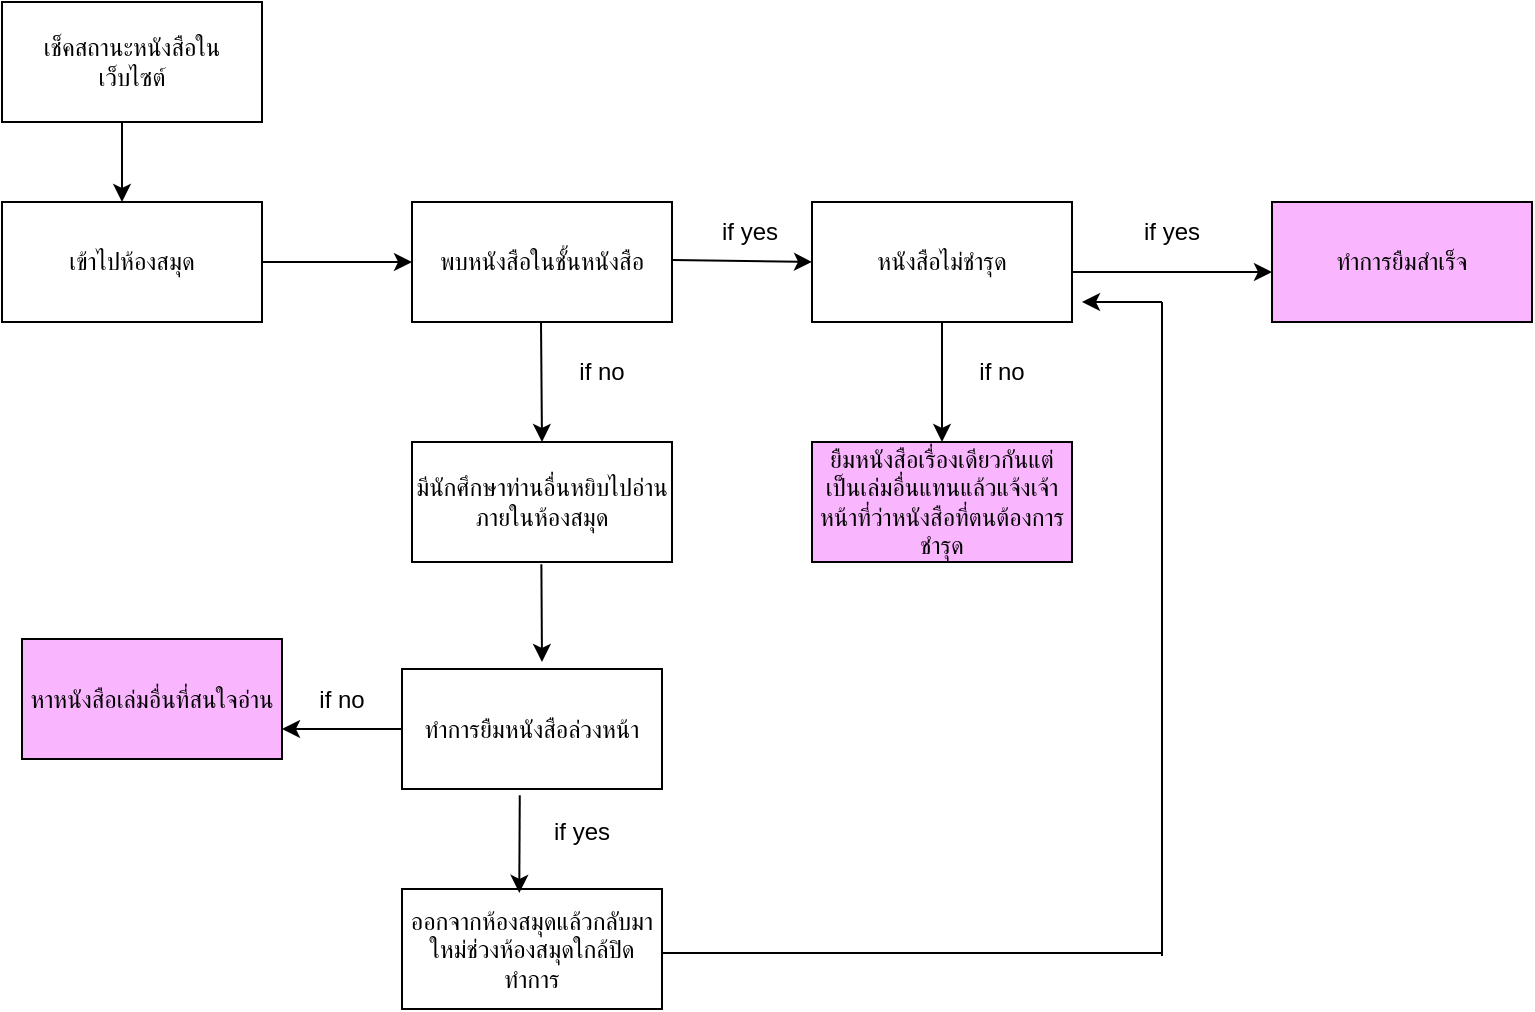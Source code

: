 <mxfile version="22.0.6" type="github">
  <diagram id="C5RBs43oDa-KdzZeNtuy" name="Page-1">
    <mxGraphModel dx="1843" dy="807" grid="1" gridSize="10" guides="1" tooltips="1" connect="1" arrows="1" fold="1" page="1" pageScale="1" pageWidth="827" pageHeight="1169" math="0" shadow="0">
      <root>
        <mxCell id="WIyWlLk6GJQsqaUBKTNV-0" />
        <mxCell id="WIyWlLk6GJQsqaUBKTNV-1" parent="WIyWlLk6GJQsqaUBKTNV-0" />
        <mxCell id="R21NLfSmPDXUTUfI8ZI1-1" value="เช็คสถานะหนังสือใน&lt;br&gt;เว็บไซต์" style="rounded=0;whiteSpace=wrap;html=1;" parent="WIyWlLk6GJQsqaUBKTNV-1" vertex="1">
          <mxGeometry x="10" y="20" width="130" height="60" as="geometry" />
        </mxCell>
        <mxCell id="R21NLfSmPDXUTUfI8ZI1-3" value="เข้าไปห้องสมุด" style="rounded=0;whiteSpace=wrap;html=1;" parent="WIyWlLk6GJQsqaUBKTNV-1" vertex="1">
          <mxGeometry x="10" y="120" width="130" height="60" as="geometry" />
        </mxCell>
        <mxCell id="R21NLfSmPDXUTUfI8ZI1-6" value="ทำการยืมสำเร็จ" style="rounded=0;whiteSpace=wrap;html=1;fillColor=#FAB5FF;" parent="WIyWlLk6GJQsqaUBKTNV-1" vertex="1">
          <mxGeometry x="645" y="120" width="130" height="60" as="geometry" />
        </mxCell>
        <mxCell id="R21NLfSmPDXUTUfI8ZI1-7" value="มีนักศึกษาท่านอื่นหยิบไปอ่านภายในห้องสมุด" style="rounded=0;whiteSpace=wrap;html=1;" parent="WIyWlLk6GJQsqaUBKTNV-1" vertex="1">
          <mxGeometry x="215" y="240" width="130" height="60" as="geometry" />
        </mxCell>
        <mxCell id="R21NLfSmPDXUTUfI8ZI1-11" value="" style="endArrow=classic;html=1;rounded=0;" parent="WIyWlLk6GJQsqaUBKTNV-1" edge="1">
          <mxGeometry width="50" height="50" relative="1" as="geometry">
            <mxPoint x="70" y="80" as="sourcePoint" />
            <mxPoint x="70" y="120" as="targetPoint" />
          </mxGeometry>
        </mxCell>
        <mxCell id="R21NLfSmPDXUTUfI8ZI1-13" value="" style="endArrow=classic;html=1;rounded=0;exitX=0.5;exitY=1;exitDx=0;exitDy=0;" parent="WIyWlLk6GJQsqaUBKTNV-1" source="R21NLfSmPDXUTUfI8ZI1-18" edge="1">
          <mxGeometry width="50" height="50" relative="1" as="geometry">
            <mxPoint x="460" y="210.0" as="sourcePoint" />
            <mxPoint x="480" y="240" as="targetPoint" />
          </mxGeometry>
        </mxCell>
        <mxCell id="R21NLfSmPDXUTUfI8ZI1-14" value="" style="endArrow=classic;html=1;rounded=0;exitX=0.311;exitY=1.004;exitDx=0;exitDy=0;exitPerimeter=0;" parent="WIyWlLk6GJQsqaUBKTNV-1" edge="1">
          <mxGeometry width="50" height="50" relative="1" as="geometry">
            <mxPoint x="279.5" y="180" as="sourcePoint" />
            <mxPoint x="280" y="240" as="targetPoint" />
          </mxGeometry>
        </mxCell>
        <mxCell id="R21NLfSmPDXUTUfI8ZI1-17" value="if no" style="text;html=1;strokeColor=none;fillColor=none;align=center;verticalAlign=middle;whiteSpace=wrap;rounded=0;" parent="WIyWlLk6GJQsqaUBKTNV-1" vertex="1">
          <mxGeometry x="280" y="190" width="60" height="30" as="geometry" />
        </mxCell>
        <mxCell id="R21NLfSmPDXUTUfI8ZI1-18" value="หนังสือไม่ชำรุด" style="rounded=0;whiteSpace=wrap;html=1;" parent="WIyWlLk6GJQsqaUBKTNV-1" vertex="1">
          <mxGeometry x="415" y="120" width="130" height="60" as="geometry" />
        </mxCell>
        <mxCell id="R21NLfSmPDXUTUfI8ZI1-20" value="" style="endArrow=classic;html=1;rounded=0;entryX=0;entryY=0.5;entryDx=0;entryDy=0;" parent="WIyWlLk6GJQsqaUBKTNV-1" edge="1">
          <mxGeometry width="50" height="50" relative="1" as="geometry">
            <mxPoint x="545" y="155" as="sourcePoint" />
            <mxPoint x="645" y="155" as="targetPoint" />
          </mxGeometry>
        </mxCell>
        <mxCell id="R21NLfSmPDXUTUfI8ZI1-34" value="if yes" style="text;html=1;strokeColor=none;fillColor=none;align=center;verticalAlign=middle;whiteSpace=wrap;rounded=0;" parent="WIyWlLk6GJQsqaUBKTNV-1" vertex="1">
          <mxGeometry x="565" y="120" width="60" height="30" as="geometry" />
        </mxCell>
        <mxCell id="R21NLfSmPDXUTUfI8ZI1-41" value="ยืมหนังสือเรื่องเดียวกันแต่เป็นเล่มอื่นแทนแล้วแจ้งเจ้าหน้าที่ว่าหนังสือที่ตนต้องการชำรุด" style="rounded=0;whiteSpace=wrap;html=1;fillColor=#FAB5FF;" parent="WIyWlLk6GJQsqaUBKTNV-1" vertex="1">
          <mxGeometry x="415" y="240" width="130" height="60" as="geometry" />
        </mxCell>
        <mxCell id="R21NLfSmPDXUTUfI8ZI1-47" value="ทำการยืมหนังสือล่วงหน้า" style="rounded=0;whiteSpace=wrap;html=1;" parent="WIyWlLk6GJQsqaUBKTNV-1" vertex="1">
          <mxGeometry x="210" y="353.5" width="130" height="60" as="geometry" />
        </mxCell>
        <mxCell id="R21NLfSmPDXUTUfI8ZI1-48" value="" style="endArrow=classic;html=1;rounded=0;exitX=0.082;exitY=0.963;exitDx=0;exitDy=0;exitPerimeter=0;" parent="WIyWlLk6GJQsqaUBKTNV-1" edge="1">
          <mxGeometry width="50" height="50" relative="1" as="geometry">
            <mxPoint x="279.69" y="301.14" as="sourcePoint" />
            <mxPoint x="280" y="350" as="targetPoint" />
          </mxGeometry>
        </mxCell>
        <mxCell id="R21NLfSmPDXUTUfI8ZI1-50" value="หาหนังสือเล่มอื่นที่สนใจอ่าน" style="rounded=0;whiteSpace=wrap;html=1;fillColor=#FAB5FF;" parent="WIyWlLk6GJQsqaUBKTNV-1" vertex="1">
          <mxGeometry x="20" y="338.5" width="130" height="60" as="geometry" />
        </mxCell>
        <mxCell id="R21NLfSmPDXUTUfI8ZI1-51" value="" style="endArrow=classic;html=1;rounded=0;exitX=0;exitY=0.5;exitDx=0;exitDy=0;entryX=1;entryY=0.5;entryDx=0;entryDy=0;" parent="WIyWlLk6GJQsqaUBKTNV-1" source="R21NLfSmPDXUTUfI8ZI1-47" edge="1">
          <mxGeometry width="50" height="50" relative="1" as="geometry">
            <mxPoint x="150" y="383.5" as="sourcePoint" />
            <mxPoint x="150" y="383.5" as="targetPoint" />
          </mxGeometry>
        </mxCell>
        <mxCell id="R21NLfSmPDXUTUfI8ZI1-52" value="if no" style="text;html=1;strokeColor=none;fillColor=none;align=center;verticalAlign=middle;whiteSpace=wrap;rounded=0;" parent="WIyWlLk6GJQsqaUBKTNV-1" vertex="1">
          <mxGeometry x="150" y="353.5" width="60" height="30" as="geometry" />
        </mxCell>
        <mxCell id="R21NLfSmPDXUTUfI8ZI1-53" value="ออกจากห้องสมุดแล้วกลับมาใหม่ช่วงห้องสมุดใกล้ปิดทำการ" style="rounded=0;whiteSpace=wrap;html=1;" parent="WIyWlLk6GJQsqaUBKTNV-1" vertex="1">
          <mxGeometry x="210" y="463.5" width="130" height="60" as="geometry" />
        </mxCell>
        <mxCell id="R21NLfSmPDXUTUfI8ZI1-54" value="" style="endArrow=classic;html=1;rounded=0;entryX=0.451;entryY=-0.001;entryDx=0;entryDy=0;entryPerimeter=0;exitX=0.453;exitY=1.019;exitDx=0;exitDy=0;exitPerimeter=0;" parent="WIyWlLk6GJQsqaUBKTNV-1" edge="1">
          <mxGeometry width="50" height="50" relative="1" as="geometry">
            <mxPoint x="268.89" y="416.64" as="sourcePoint" />
            <mxPoint x="268.63" y="465.44" as="targetPoint" />
          </mxGeometry>
        </mxCell>
        <mxCell id="R21NLfSmPDXUTUfI8ZI1-56" value="if yes" style="text;html=1;strokeColor=none;fillColor=none;align=center;verticalAlign=middle;whiteSpace=wrap;rounded=0;" parent="WIyWlLk6GJQsqaUBKTNV-1" vertex="1">
          <mxGeometry x="270" y="420" width="60" height="30" as="geometry" />
        </mxCell>
        <mxCell id="R21NLfSmPDXUTUfI8ZI1-58" value="" style="endArrow=none;html=1;rounded=0;" parent="WIyWlLk6GJQsqaUBKTNV-1" edge="1">
          <mxGeometry width="50" height="50" relative="1" as="geometry">
            <mxPoint x="340" y="495.5" as="sourcePoint" />
            <mxPoint x="590" y="495.5" as="targetPoint" />
          </mxGeometry>
        </mxCell>
        <mxCell id="R21NLfSmPDXUTUfI8ZI1-60" value="" style="endArrow=none;html=1;rounded=0;" parent="WIyWlLk6GJQsqaUBKTNV-1" edge="1">
          <mxGeometry width="50" height="50" relative="1" as="geometry">
            <mxPoint x="590" y="497" as="sourcePoint" />
            <mxPoint x="590" y="170" as="targetPoint" />
          </mxGeometry>
        </mxCell>
        <mxCell id="DkYj70Plk6uaG3JZy0Jq-12" value="" style="endArrow=classic;html=1;rounded=0;entryX=0;entryY=0.5;entryDx=0;entryDy=0;" parent="WIyWlLk6GJQsqaUBKTNV-1" target="R21NLfSmPDXUTUfI8ZI1-18" edge="1">
          <mxGeometry width="50" height="50" relative="1" as="geometry">
            <mxPoint x="345" y="149" as="sourcePoint" />
            <mxPoint x="395" y="149.82" as="targetPoint" />
          </mxGeometry>
        </mxCell>
        <mxCell id="DkYj70Plk6uaG3JZy0Jq-16" value="พบหนังสือในชั้นหนังสือ" style="rounded=0;whiteSpace=wrap;html=1;" parent="WIyWlLk6GJQsqaUBKTNV-1" vertex="1">
          <mxGeometry x="215" y="120" width="130" height="60" as="geometry" />
        </mxCell>
        <mxCell id="C5mmBlcxHN06cYGZybnh-0" value="" style="endArrow=classic;html=1;rounded=0;entryX=0;entryY=0.5;entryDx=0;entryDy=0;" parent="WIyWlLk6GJQsqaUBKTNV-1" target="DkYj70Plk6uaG3JZy0Jq-16" edge="1">
          <mxGeometry width="50" height="50" relative="1" as="geometry">
            <mxPoint x="140" y="150" as="sourcePoint" />
            <mxPoint x="210" y="150" as="targetPoint" />
          </mxGeometry>
        </mxCell>
        <mxCell id="C5mmBlcxHN06cYGZybnh-3" value="if yes" style="text;html=1;strokeColor=none;fillColor=none;align=center;verticalAlign=middle;whiteSpace=wrap;rounded=0;" parent="WIyWlLk6GJQsqaUBKTNV-1" vertex="1">
          <mxGeometry x="353.5" y="120" width="60" height="30" as="geometry" />
        </mxCell>
        <mxCell id="C5mmBlcxHN06cYGZybnh-4" value="if no" style="text;html=1;strokeColor=none;fillColor=none;align=center;verticalAlign=middle;whiteSpace=wrap;rounded=0;" parent="WIyWlLk6GJQsqaUBKTNV-1" vertex="1">
          <mxGeometry x="480" y="190" width="60" height="30" as="geometry" />
        </mxCell>
        <mxCell id="C5mmBlcxHN06cYGZybnh-5" value="" style="endArrow=classic;html=1;rounded=0;" parent="WIyWlLk6GJQsqaUBKTNV-1" edge="1">
          <mxGeometry width="50" height="50" relative="1" as="geometry">
            <mxPoint x="590" y="170" as="sourcePoint" />
            <mxPoint x="550" y="170" as="targetPoint" />
          </mxGeometry>
        </mxCell>
      </root>
    </mxGraphModel>
  </diagram>
</mxfile>
